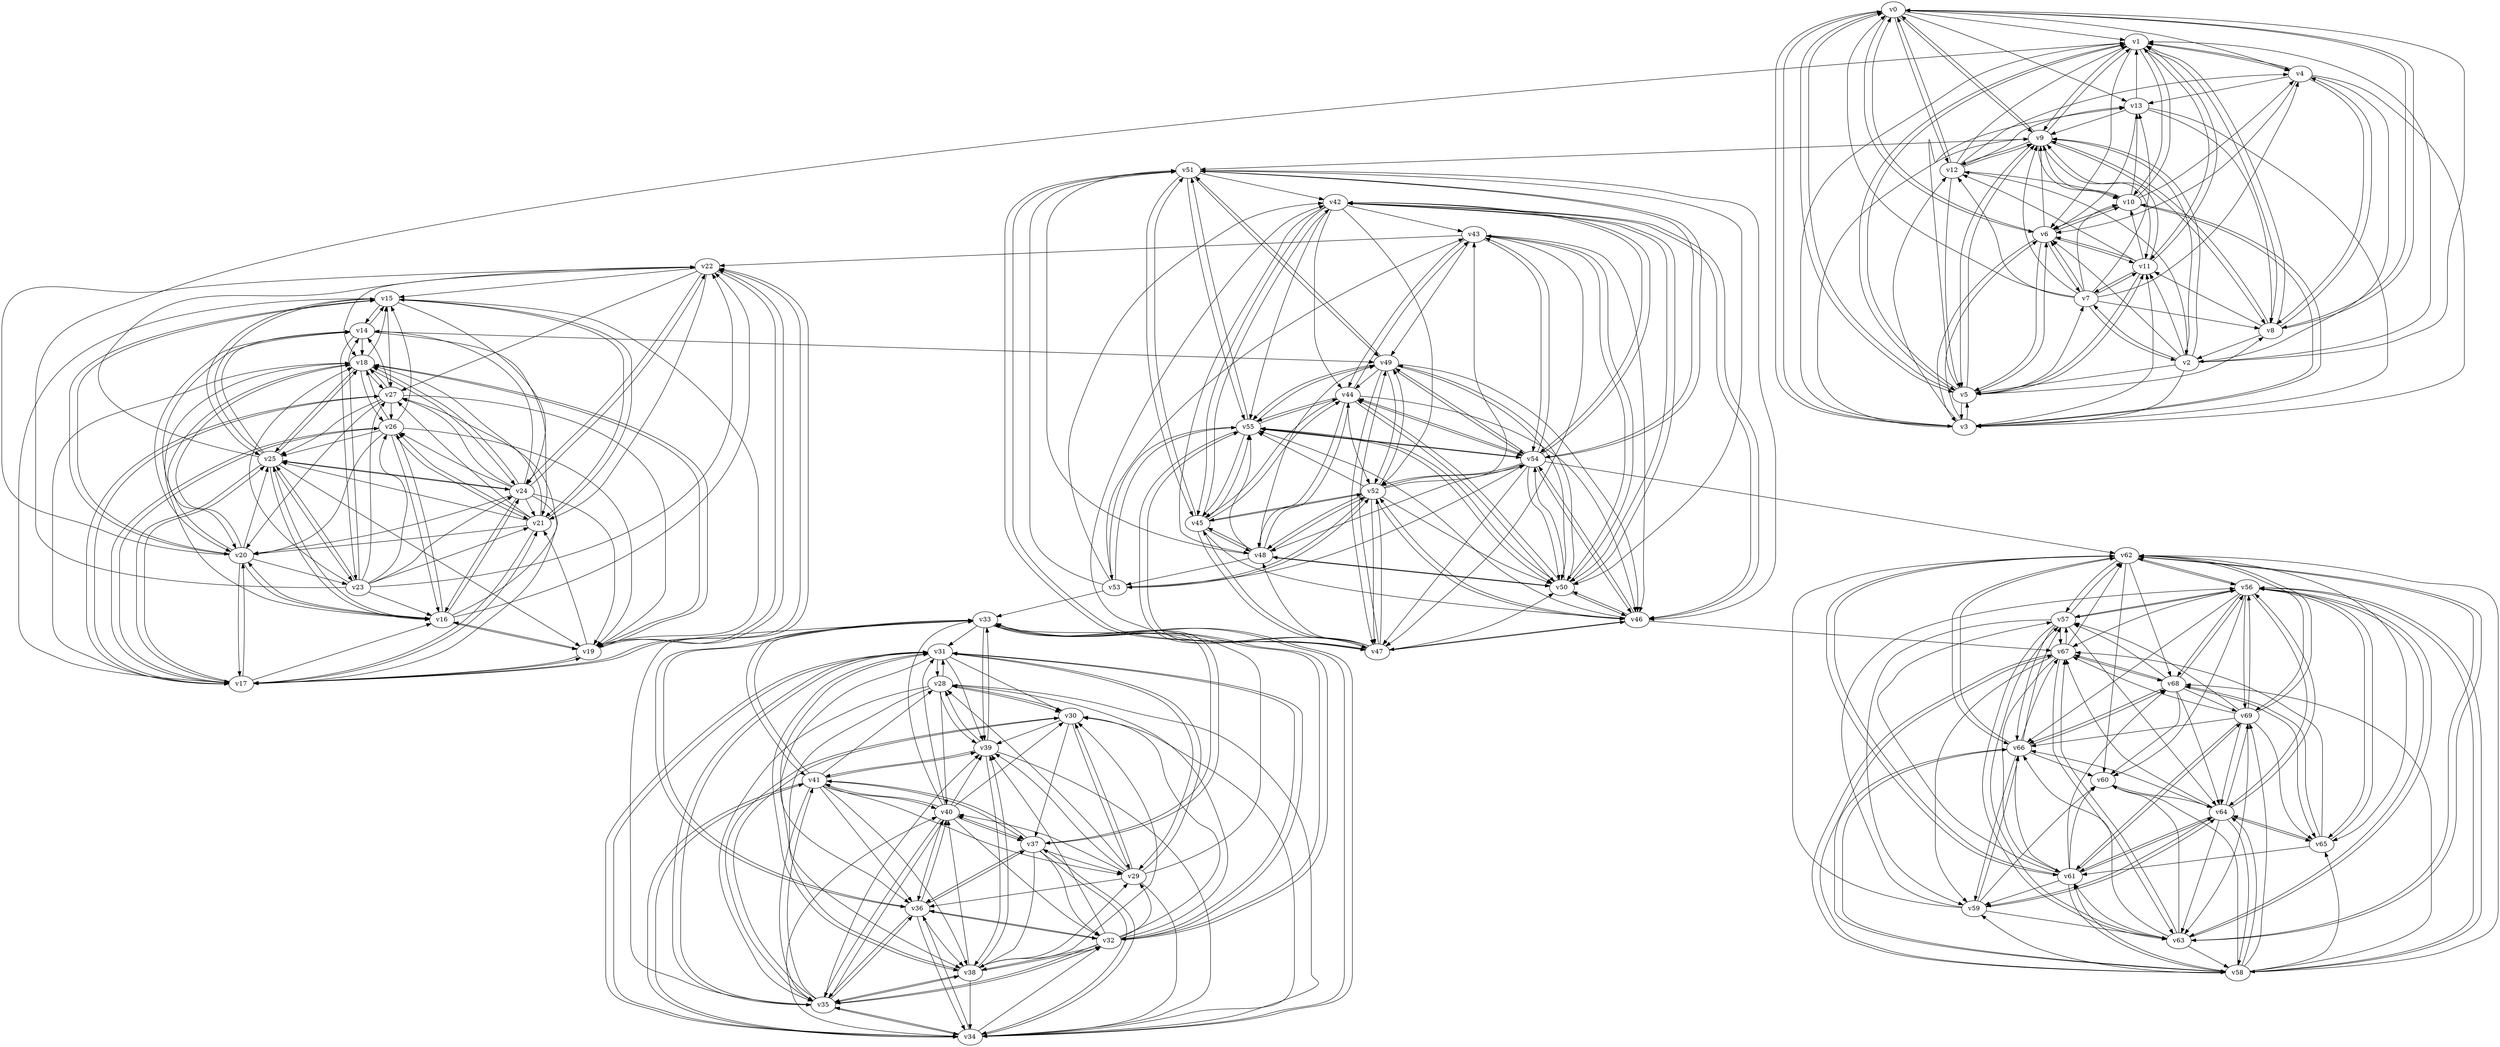 digraph buchi_test090 {
    v0 [name="v0", player=0, priority=1];
    v1 [name="v1", player=1, priority=1];
    v2 [name="v2", player=0, priority=0];
    v3 [name="v3", player=1, priority=0];
    v4 [name="v4", player=0, priority=1];
    v5 [name="v5", player=0, priority=1];
    v6 [name="v6", player=1, priority=1];
    v7 [name="v7", player=1, priority=0];
    v8 [name="v8", player=0, priority=0];
    v9 [name="v9", player=0, priority=1];
    v10 [name="v10", player=1, priority=0];
    v11 [name="v11", player=0, priority=1];
    v12 [name="v12", player=0, priority=0];
    v13 [name="v13", player=0, priority=0];
    v14 [name="v14", player=0, priority=1];
    v15 [name="v15", player=1, priority=0];
    v16 [name="v16", player=1, priority=1];
    v17 [name="v17", player=0, priority=0];
    v18 [name="v18", player=0, priority=0];
    v19 [name="v19", player=1, priority=0];
    v20 [name="v20", player=1, priority=0];
    v21 [name="v21", player=0, priority=1];
    v22 [name="v22", player=0, priority=0];
    v23 [name="v23", player=0, priority=0];
    v24 [name="v24", player=1, priority=0];
    v25 [name="v25", player=0, priority=0];
    v26 [name="v26", player=1, priority=0];
    v27 [name="v27", player=0, priority=1];
    v28 [name="v28", player=1, priority=0];
    v29 [name="v29", player=0, priority=1];
    v30 [name="v30", player=1, priority=0];
    v31 [name="v31", player=1, priority=0];
    v32 [name="v32", player=1, priority=1];
    v33 [name="v33", player=0, priority=0];
    v34 [name="v34", player=1, priority=0];
    v35 [name="v35", player=1, priority=1];
    v36 [name="v36", player=1, priority=1];
    v37 [name="v37", player=0, priority=0];
    v38 [name="v38", player=0, priority=0];
    v39 [name="v39", player=0, priority=1];
    v40 [name="v40", player=1, priority=1];
    v41 [name="v41", player=0, priority=1];
    v42 [name="v42", player=1, priority=0];
    v43 [name="v43", player=1, priority=0];
    v44 [name="v44", player=1, priority=0];
    v45 [name="v45", player=0, priority=0];
    v46 [name="v46", player=1, priority=0];
    v47 [name="v47", player=1, priority=0];
    v48 [name="v48", player=1, priority=1];
    v49 [name="v49", player=0, priority=1];
    v50 [name="v50", player=0, priority=1];
    v51 [name="v51", player=1, priority=0];
    v52 [name="v52", player=1, priority=0];
    v53 [name="v53", player=1, priority=0];
    v54 [name="v54", player=1, priority=1];
    v55 [name="v55", player=0, priority=0];
    v56 [name="v56", player=1, priority=1];
    v57 [name="v57", player=1, priority=1];
    v58 [name="v58", player=0, priority=0];
    v59 [name="v59", player=1, priority=0];
    v60 [name="v60", player=0, priority=0];
    v61 [name="v61", player=1, priority=0];
    v62 [name="v62", player=0, priority=1];
    v63 [name="v63", player=1, priority=1];
    v64 [name="v64", player=0, priority=0];
    v65 [name="v65", player=0, priority=0];
    v66 [name="v66", player=0, priority=1];
    v67 [name="v67", player=0, priority=1];
    v68 [name="v68", player=1, priority=1];
    v69 [name="v69", player=0, priority=0];
    v15 -> v21;
    v26 -> v21;
    v67 -> v59;
    v67 -> v68;
    v18 -> v26;
    v59 -> v64;
    v8 -> v0;
    v8 -> v9;
    v48 -> v45;
    v0 -> v5;
    v11 -> v5;
    v19 -> v18;
    v40 -> v41;
    v63 -> v61;
    v41 -> v33;
    v4 -> v2;
    v3 -> v6;
    v22 -> v19;
    v14 -> v15;
    v34 -> v30;
    v66 -> v62;
    v26 -> v16;
    v7 -> v12;
    v47 -> v48;
    v15 -> v25;
    v26 -> v25;
    v67 -> v63;
    v8 -> v4;
    v29 -> v36;
    v40 -> v36;
    v48 -> v49;
    v0 -> v9;
    v11 -> v9;
    v63 -> v56;
    v41 -> v28;
    v62 -> v60;
    v41 -> v37;
    v62 -> v69;
    v52 -> v46;
    v3 -> v1;
    v51 -> v50;
    v3 -> v10;
    v66 -> v57;
    v36 -> v34;
    v55 -> v47;
    v26 -> v20;
    v28 -> v39;
    v67 -> v58;
    v18 -> v16;
    v47 -> v52;
    v59 -> v63;
    v21 -> v18;
    v29 -> v31;
    v40 -> v31;
    v48 -> v44;
    v21 -> v27;
    v58 -> v67;
    v29 -> v40;
    v69 -> v67;
    v48 -> v53;
    v25 -> v15;
    v54 -> v51;
    v25 -> v24;
    v33 -> v37;
    v51 -> v45;
    v3 -> v5;
    v22 -> v18;
    v51 -> v54;
    v43 -> v50;
    v22 -> v27;
    v14 -> v23;
    v17 -> v25;
    v7 -> v2;
    v36 -> v38;
    v55 -> v51;
    v28 -> v34;
    v7 -> v11;
    v58 -> v62;
    v69 -> v62;
    v40 -> v35;
    v10 -> v3;
    v54 -> v46;
    v25 -> v19;
    v54 -> v55;
    v62 -> v68;
    v3 -> v0;
    v32 -> v36;
    v51 -> v49;
    v3 -> v9;
    v35 -> v41;
    v14 -> v18;
    v43 -> v54;
    v17 -> v20;
    v36 -> v33;
    v47 -> v42;
    v28 -> v38;
    v47 -> v51;
    v6 -> v10;
    v69 -> v57;
    v21 -> v17;
    v29 -> v30;
    v40 -> v30;
    v58 -> v66;
    v21 -> v26;
    v61 -> v62;
    v69 -> v66;
    v2 -> v3;
    v2 -> v12;
    v25 -> v14;
    v54 -> v50;
    v62 -> v63;
    v43 -> v22;
    v32 -> v31;
    v24 -> v27;
    v35 -> v36;
    v43 -> v49;
    v65 -> v64;
    v9 -> v11;
    v68 -> v60;
    v36 -> v37;
    v68 -> v69;
    v47 -> v46;
    v6 -> v5;
    v50 -> v48;
    v58 -> v61;
    v42 -> v44;
    v69 -> v61;
    v61 -> v57;
    v61 -> v66;
    v39 -> v38;
    v31 -> v34;
    v2 -> v7;
    v24 -> v22;
    v32 -> v35;
    v35 -> v31;
    v64 -> v67;
    v43 -> v44;
    v16 -> v27;
    v35 -> v40;
    v5 -> v8;
    v17 -> v19;
    v46 -> v55;
    v36 -> v32;
    v49 -> v51;
    v65 -> v68;
    v57 -> v64;
    v68 -> v64;
    v6 -> v0;
    v6 -> v9;
    v50 -> v43;
    v58 -> v56;
    v69 -> v56;
    v58 -> v65;
    v42 -> v48;
    v69 -> v65;
    v39 -> v33;
    v31 -> v29;
    v10 -> v6;
    v23 -> v25;
    v31 -> v38;
    v2 -> v11;
    v54 -> v49;
    v13 -> v8;
    v24 -> v17;
    v32 -> v30;
    v24 -> v26;
    v32 -> v39;
    v16 -> v22;
    v56 -> v67;
    v5 -> v3;
    v9 -> v1;
    v46 -> v50;
    v9 -> v10;
    v49 -> v46;
    v57 -> v59;
    v49 -> v55;
    v42 -> v43;
    v42 -> v52;
    v20 -> v15;
    v39 -> v28;
    v54 -> v44;
    v13 -> v3;
    v1 -> v10;
    v24 -> v21;
    v35 -> v30;
    v64 -> v66;
    v16 -> v26;
    v56 -> v62;
    v38 -> v32;
    v5 -> v7;
    v9 -> v5;
    v46 -> v54;
    v65 -> v67;
    v49 -> v50;
    v57 -> v63;
    v50 -> v42;
    v31 -> v28;
    v60 -> v64;
    v39 -> v41;
    v23 -> v24;
    v1 -> v5;
    v53 -> v43;
    v24 -> v16;
    v53 -> v52;
    v45 -> v48;
    v24 -> v25;
    v64 -> v61;
    v56 -> v57;
    v56 -> v66;
    v9 -> v0;
    v5 -> v11;
    v49 -> v54;
    v27 -> v17;
    v27 -> v26;
    v19 -> v22;
    v12 -> v1;
    v23 -> v1;
    v20 -> v14;
    v12 -> v10;
    v20 -> v23;
    v4 -> v6;
    v52 -> v55;
    v31 -> v32;
    v1 -> v9;
    v64 -> v56;
    v45 -> v52;
    v64 -> v65;
    v15 -> v20;
    v38 -> v31;
    v5 -> v6;
    v18 -> v25;
    v38 -> v40;
    v0 -> v4;
    v19 -> v17;
    v0 -> v13;
    v63 -> v60;
    v30 -> v35;
    v12 -> v5;
    v20 -> v18;
    v4 -> v1;
    v23 -> v14;
    v52 -> v50;
    v44 -> v46;
    v44 -> v55;
    v53 -> v33;
    v1 -> v4;
    v53 -> v42;
    v53 -> v51;
    v37 -> v34;
    v45 -> v47;
    v26 -> v15;
    v56 -> v65;
    v15 -> v24;
    v67 -> v62;
    v18 -> v20;
    v38 -> v35;
    v49 -> v44;
    v27 -> v25;
    v0 -> v8;
    v19 -> v21;
    v12 -> v0;
    v41 -> v36;
    v33 -> v32;
    v12 -> v9;
    v52 -> v45;
    v33 -> v41;
    v23 -> v18;
    v52 -> v54;
    v44 -> v50;
    v34 -> v33;
    v37 -> v29;
    v45 -> v42;
    v37 -> v38;
    v45 -> v51;
    v7 -> v6;
    v15 -> v19;
    v26 -> v19;
    v67 -> v57;
    v18 -> v15;
    v38 -> v30;
    v18 -> v24;
    v59 -> v62;
    v27 -> v20;
    v0 -> v3;
    v29 -> v39;
    v19 -> v16;
    v40 -> v39;
    v48 -> v52;
    v0 -> v12;
    v11 -> v12;
    v12 -> v4;
    v25 -> v23;
    v41 -> v40;
    v33 -> v36;
    v52 -> v49;
    v44 -> v45;
    v44 -> v54;
    v22 -> v17;
    v66 -> v60;
    v34 -> v37;
    v37 -> v33;
    v14 -> v49;
    v15 -> v14;
    v55 -> v50;
    v7 -> v10;
    v67 -> v61;
    v18 -> v19;
    v47 -> v55;
    v59 -> v66;
    v8 -> v2;
    v29 -> v34;
    v8 -> v11;
    v11 -> v7;
    v41 -> v35;
    v25 -> v18;
    v33 -> v31;
    v22 -> v21;
    v55 -> v45;
    v26 -> v18;
    v55 -> v54;
    v47 -> v50;
    v9 -> v51;
    v21 -> v25;
    v48 -> v51;
    v41 -> v39;
    v25 -> v22;
    v3 -> v12;
    v14 -> v21;
    v66 -> v59;
    v66 -> v68;
    v7 -> v0;
    v55 -> v49;
    v7 -> v9;
    v47 -> v45;
    v59 -> v56;
    v58 -> v60;
    v21 -> v20;
    v29 -> v33;
    v40 -> v33;
    v58 -> v69;
    v10 -> v1;
    v2 -> v6;
    v62 -> v57;
    v25 -> v17;
    v62 -> v66;
    v54 -> v62;
    v51 -> v47;
    v35 -> v39;
    v17 -> v18;
    v55 -> v44;
    v17 -> v27;
    v7 -> v4;
    v36 -> v40;
    v55 -> v53;
    v47 -> v49;
    v21 -> v15;
    v29 -> v28;
    v58 -> v64;
    v69 -> v64;
    v61 -> v60;
    v40 -> v37;
    v61 -> v69;
    v2 -> v1;
    v54 -> v48;
    v62 -> v61;
    v32 -> v29;
    v51 -> v42;
    v32 -> v38;
    v35 -> v34;
    v3 -> v11;
    v43 -> v47;
    v66 -> v58;
    v17 -> v22;
    v36 -> v35;
    v28 -> v31;
    v57 -> v67;
    v68 -> v67;
    v46 -> v67;
    v28 -> v40;
    v6 -> v3;
    v50 -> v46;
    v58 -> v59;
    v50 -> v55;
    v40 -> v32;
    v58 -> v68;
    v61 -> v64;
    v10 -> v9;
    v2 -> v5;
    v54 -> v43;
    v62 -> v56;
    v25 -> v16;
    v54 -> v52;
    v62 -> v65;
    v24 -> v20;
    v32 -> v33;
    v51 -> v46;
    v16 -> v25;
    v51 -> v55;
    v35 -> v38;
    v17 -> v26;
    v57 -> v62;
    v28 -> v35;
    v6 -> v7;
    v69 -> v63;
    v42 -> v46;
    v61 -> v59;
    v42 -> v55;
    v61 -> v68;
    v10 -> v4;
    v31 -> v36;
    v2 -> v0;
    v10 -> v13;
    v2 -> v9;
    v54 -> v47;
    v13 -> v6;
    v32 -> v28;
    v16 -> v20;
    v35 -> v33;
    v64 -> v69;
    v43 -> v46;
    v5 -> v1;
    v65 -> v61;
    v9 -> v8;
    v17 -> v21;
    v68 -> v57;
    v28 -> v30;
    v57 -> v66;
    v68 -> v66;
    v6 -> v11;
    v30 -> v39;
    v50 -> v54;
    v42 -> v50;
    v20 -> v22;
    v23 -> v27;
    v54 -> v42;
    v13 -> v1;
    v1 -> v8;
    v24 -> v19;
    v53 -> v55;
    v16 -> v24;
    v56 -> v60;
    v56 -> v69;
    v65 -> v56;
    v38 -> v39;
    v17 -> v16;
    v46 -> v52;
    v9 -> v12;
    v50 -> v49;
    v42 -> v45;
    v61 -> v58;
    v42 -> v54;
    v20 -> v17;
    v12 -> v13;
    v23 -> v22;
    v31 -> v35;
    v24 -> v14;
    v45 -> v46;
    v64 -> v59;
    v16 -> v19;
    v45 -> v55;
    v35 -> v32;
    v56 -> v64;
    v5 -> v0;
    v38 -> v34;
    v5 -> v9;
    v46 -> v47;
    v57 -> v56;
    v68 -> v56;
    v49 -> v52;
    v68 -> v65;
    v30 -> v29;
    v50 -> v44;
    v39 -> v34;
    v52 -> v53;
    v31 -> v30;
    v4 -> v13;
    v23 -> v26;
    v31 -> v39;
    v34 -> v32;
    v13 -> v9;
    v34 -> v41;
    v24 -> v18;
    v53 -> v54;
    v64 -> v63;
    v56 -> v68;
    v15 -> v27;
    v38 -> v29;
    v46 -> v42;
    v9 -> v2;
    v5 -> v13;
    v49 -> v47;
    v27 -> v19;
    v63 -> v58;
    v63 -> v67;
    v20 -> v16;
    v52 -> v48;
    v20 -> v25;
    v4 -> v8;
    v23 -> v21;
    v34 -> v36;
    v1 -> v11;
    v37 -> v32;
    v64 -> v58;
    v37 -> v41;
    v56 -> v63;
    v18 -> v27;
    v8 -> v1;
    v27 -> v14;
    v0 -> v6;
    v11 -> v6;
    v48 -> v55;
    v30 -> v28;
    v63 -> v62;
    v30 -> v37;
    v41 -> v34;
    v52 -> v43;
    v4 -> v3;
    v33 -> v39;
    v23 -> v16;
    v44 -> v48;
    v34 -> v31;
    v1 -> v6;
    v34 -> v40;
    v37 -> v36;
    v56 -> v58;
    v15 -> v17;
    v26 -> v17;
    v7 -> v13;
    v59 -> v60;
    v27 -> v18;
    v0 -> v1;
    v11 -> v1;
    v48 -> v50;
    v11 -> v10;
    v63 -> v57;
    v63 -> v66;
    v41 -> v29;
    v41 -> v38;
    v33 -> v34;
    v52 -> v47;
    v44 -> v43;
    v44 -> v52;
    v22 -> v15;
    v22 -> v24;
    v14 -> v20;
    v34 -> v35;
    v66 -> v67;
    v45 -> v44;
    v37 -> v40;
    v7 -> v8;
}
